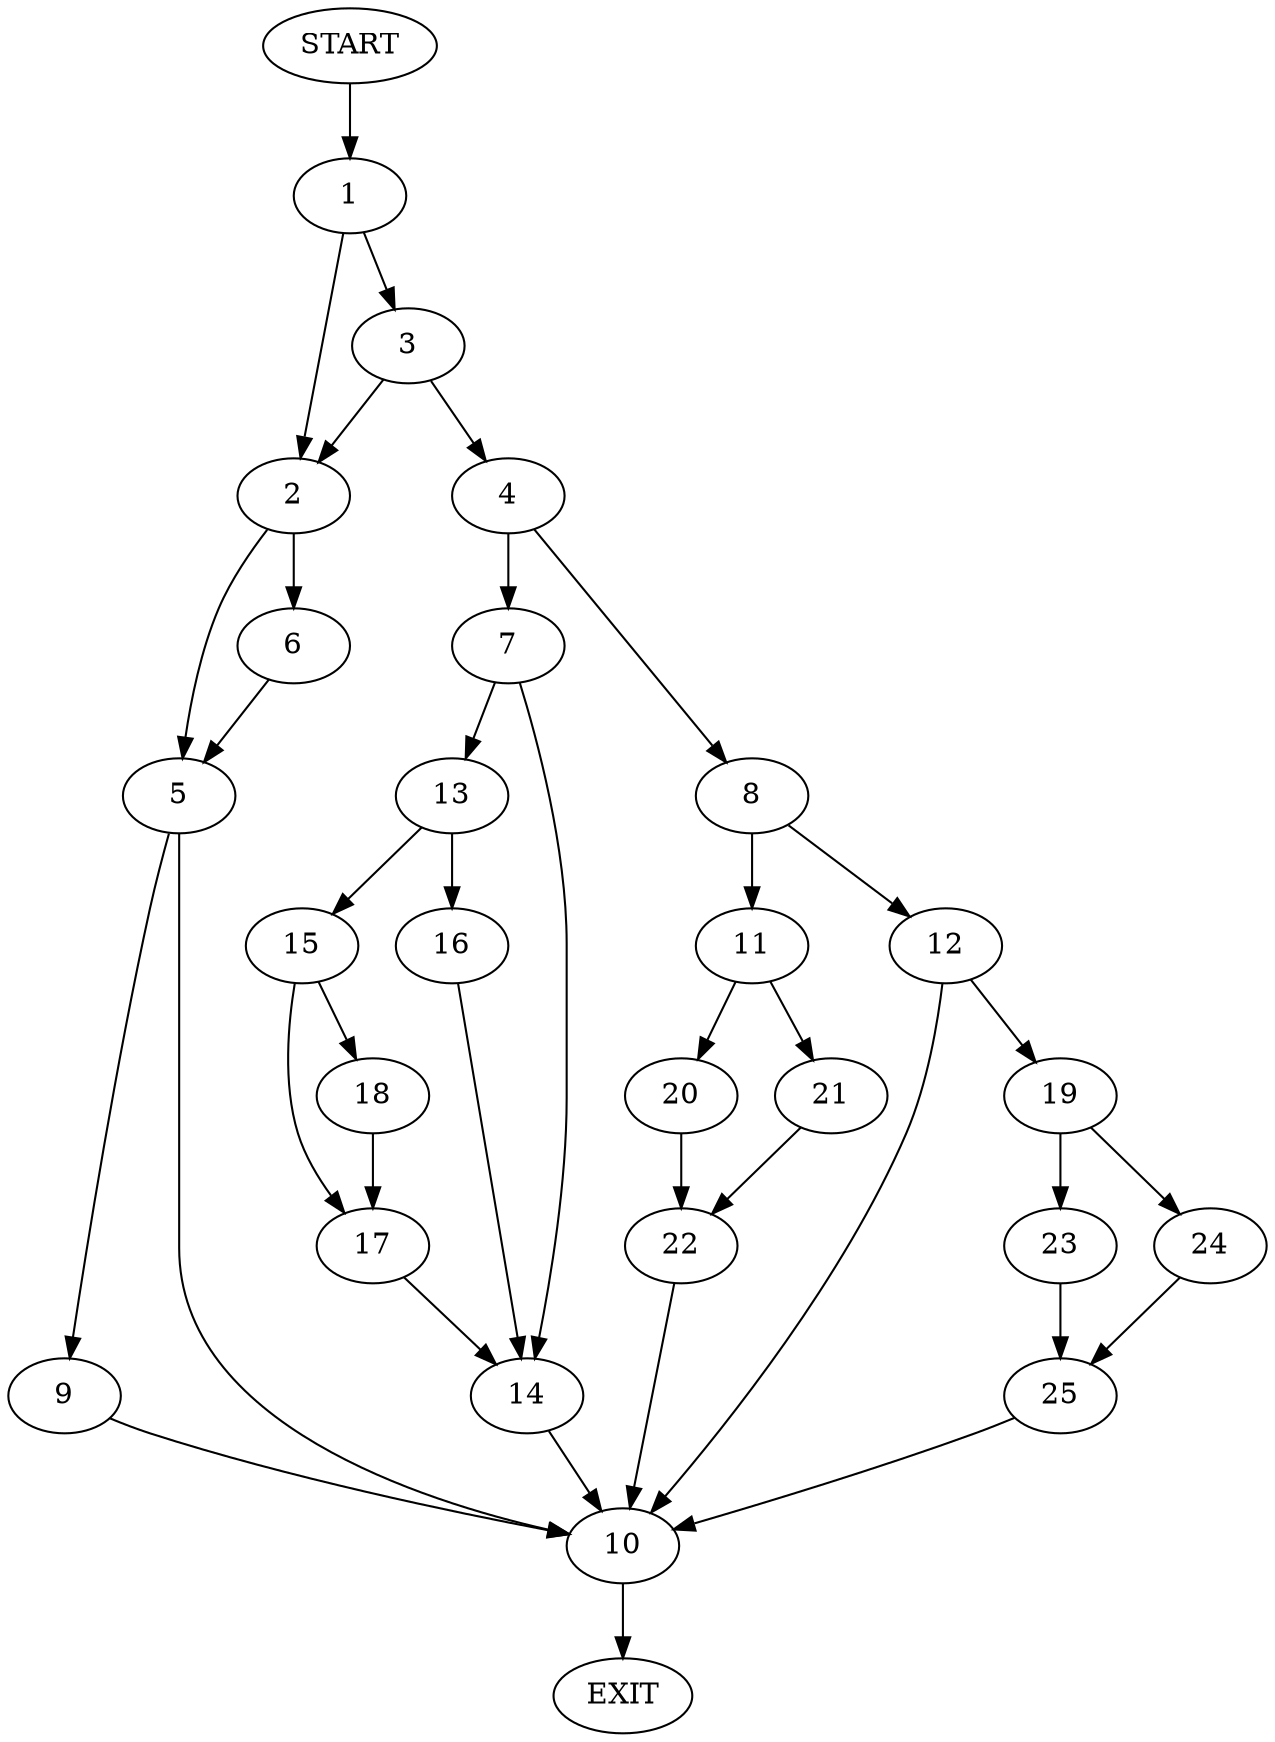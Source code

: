 digraph {
0 [label="START"]
26 [label="EXIT"]
0 -> 1
1 -> 2
1 -> 3
3 -> 4
3 -> 2
2 -> 5
2 -> 6
4 -> 7
4 -> 8
6 -> 5
5 -> 9
5 -> 10
9 -> 10
10 -> 26
8 -> 11
8 -> 12
7 -> 13
7 -> 14
13 -> 15
13 -> 16
14 -> 10
15 -> 17
15 -> 18
16 -> 14
18 -> 17
17 -> 14
12 -> 19
12 -> 10
11 -> 20
11 -> 21
21 -> 22
20 -> 22
22 -> 10
19 -> 23
19 -> 24
24 -> 25
23 -> 25
25 -> 10
}
